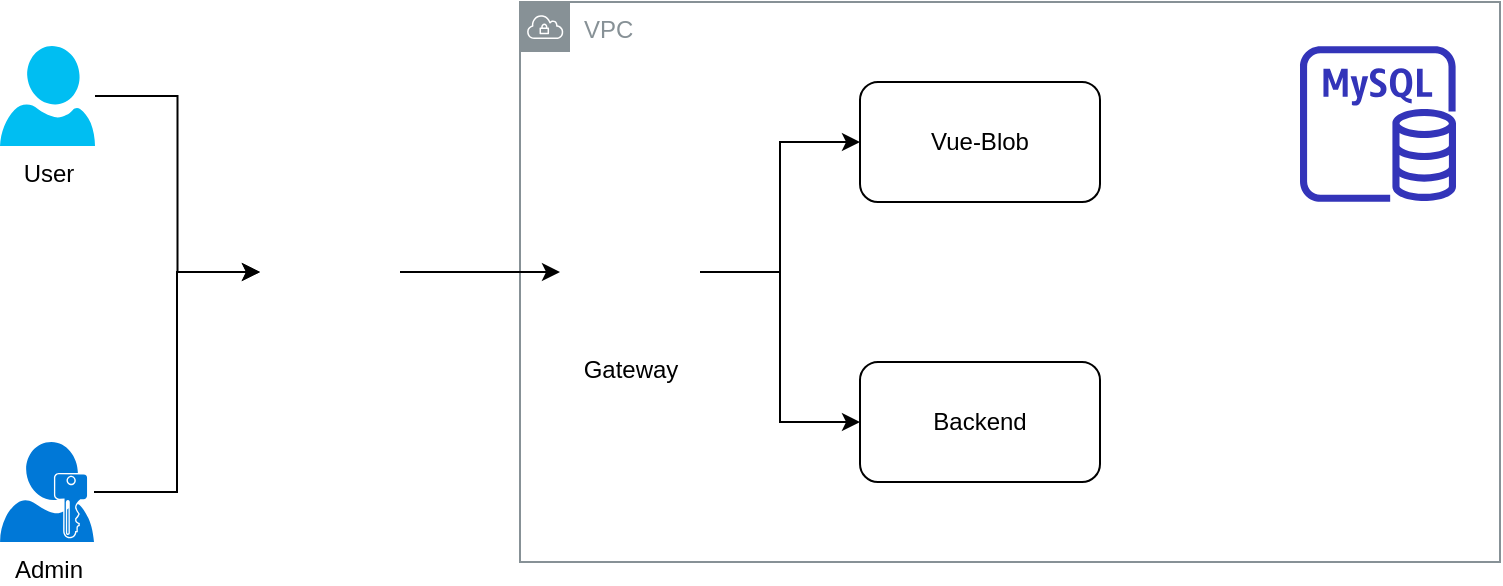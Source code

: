 <mxfile version="14.8.1" type="github">
  <diagram id="GgzRtpRYhjq4UlDZBQjn" name="Page-1">
    <mxGraphModel dx="946" dy="614" grid="1" gridSize="10" guides="1" tooltips="1" connect="1" arrows="1" fold="1" page="1" pageScale="1" pageWidth="850" pageHeight="1100" math="0" shadow="0">
      <root>
        <mxCell id="0" />
        <mxCell id="1" parent="0" />
        <mxCell id="rwYW8ti-OWGJ_oWtkjwk-16" value="VPC" style="outlineConnect=0;gradientColor=none;html=1;whiteSpace=wrap;fontSize=12;fontStyle=0;shape=mxgraph.aws4.group;grIcon=mxgraph.aws4.group_vpc;strokeColor=#879196;fillColor=none;verticalAlign=top;align=left;spacingLeft=30;fontColor=#879196;dashed=0;" vertex="1" parent="1">
          <mxGeometry x="310" y="190" width="490" height="280" as="geometry" />
        </mxCell>
        <mxCell id="rwYW8ti-OWGJ_oWtkjwk-2" value="Backend" style="rounded=1;whiteSpace=wrap;html=1;" vertex="1" parent="1">
          <mxGeometry x="480" y="370" width="120" height="60" as="geometry" />
        </mxCell>
        <mxCell id="rwYW8ti-OWGJ_oWtkjwk-3" value="Vue-Blob" style="rounded=1;whiteSpace=wrap;html=1;" vertex="1" parent="1">
          <mxGeometry x="480" y="230" width="120" height="60" as="geometry" />
        </mxCell>
        <mxCell id="rwYW8ti-OWGJ_oWtkjwk-9" style="edgeStyle=orthogonalEdgeStyle;rounded=0;orthogonalLoop=1;jettySize=auto;html=1;" edge="1" parent="1" source="rwYW8ti-OWGJ_oWtkjwk-6" target="rwYW8ti-OWGJ_oWtkjwk-3">
          <mxGeometry relative="1" as="geometry" />
        </mxCell>
        <mxCell id="rwYW8ti-OWGJ_oWtkjwk-10" style="edgeStyle=orthogonalEdgeStyle;rounded=0;orthogonalLoop=1;jettySize=auto;html=1;exitX=1;exitY=0.5;exitDx=0;exitDy=0;entryX=0;entryY=0.5;entryDx=0;entryDy=0;" edge="1" parent="1" source="rwYW8ti-OWGJ_oWtkjwk-6" target="rwYW8ti-OWGJ_oWtkjwk-2">
          <mxGeometry relative="1" as="geometry" />
        </mxCell>
        <mxCell id="rwYW8ti-OWGJ_oWtkjwk-6" value="Gateway" style="shape=image;html=1;verticalAlign=top;verticalLabelPosition=bottom;labelBackgroundColor=#ffffff;imageAspect=0;aspect=fixed;image=https://cdn4.iconfinder.com/data/icons/logos-brands-5/24/nginx-128.png" vertex="1" parent="1">
          <mxGeometry x="330" y="290" width="70" height="70" as="geometry" />
        </mxCell>
        <mxCell id="rwYW8ti-OWGJ_oWtkjwk-8" value="" style="outlineConnect=0;fontColor=#232F3E;gradientColor=none;fillColor=#3334B9;strokeColor=none;dashed=0;verticalLabelPosition=bottom;verticalAlign=top;align=center;html=1;fontSize=12;fontStyle=0;aspect=fixed;pointerEvents=1;shape=mxgraph.aws4.rds_mysql_instance;" vertex="1" parent="1">
          <mxGeometry x="700" y="212" width="78" height="78" as="geometry" />
        </mxCell>
        <mxCell id="rwYW8ti-OWGJ_oWtkjwk-21" style="edgeStyle=orthogonalEdgeStyle;rounded=0;orthogonalLoop=1;jettySize=auto;html=1;" edge="1" parent="1" source="rwYW8ti-OWGJ_oWtkjwk-11" target="rwYW8ti-OWGJ_oWtkjwk-6">
          <mxGeometry relative="1" as="geometry" />
        </mxCell>
        <mxCell id="rwYW8ti-OWGJ_oWtkjwk-11" value="" style="shape=image;html=1;verticalAlign=top;verticalLabelPosition=bottom;labelBackgroundColor=#ffffff;imageAspect=0;aspect=fixed;image=https://cdn1.iconfinder.com/data/icons/social-media-vol-3/24/_google_chrome-128.png" vertex="1" parent="1">
          <mxGeometry x="180" y="290" width="70" height="70" as="geometry" />
        </mxCell>
        <mxCell id="rwYW8ti-OWGJ_oWtkjwk-19" style="edgeStyle=orthogonalEdgeStyle;rounded=0;orthogonalLoop=1;jettySize=auto;html=1;entryX=0;entryY=0.5;entryDx=0;entryDy=0;" edge="1" parent="1" source="rwYW8ti-OWGJ_oWtkjwk-17" target="rwYW8ti-OWGJ_oWtkjwk-11">
          <mxGeometry relative="1" as="geometry" />
        </mxCell>
        <mxCell id="rwYW8ti-OWGJ_oWtkjwk-17" value="User" style="verticalLabelPosition=bottom;html=1;verticalAlign=top;align=center;strokeColor=none;fillColor=#00BEF2;shape=mxgraph.azure.user;" vertex="1" parent="1">
          <mxGeometry x="50" y="212" width="47.5" height="50" as="geometry" />
        </mxCell>
        <mxCell id="rwYW8ti-OWGJ_oWtkjwk-20" style="edgeStyle=orthogonalEdgeStyle;rounded=0;orthogonalLoop=1;jettySize=auto;html=1;entryX=0;entryY=0.5;entryDx=0;entryDy=0;" edge="1" parent="1" source="rwYW8ti-OWGJ_oWtkjwk-18" target="rwYW8ti-OWGJ_oWtkjwk-11">
          <mxGeometry relative="1" as="geometry" />
        </mxCell>
        <mxCell id="rwYW8ti-OWGJ_oWtkjwk-18" value="Admin" style="aspect=fixed;pointerEvents=1;shadow=0;dashed=0;html=1;strokeColor=none;labelPosition=center;verticalLabelPosition=bottom;verticalAlign=top;align=center;shape=mxgraph.mscae.enterprise.user_permissions;fillColor=#0078D7;" vertex="1" parent="1">
          <mxGeometry x="50" y="410" width="47" height="50" as="geometry" />
        </mxCell>
      </root>
    </mxGraphModel>
  </diagram>
</mxfile>
